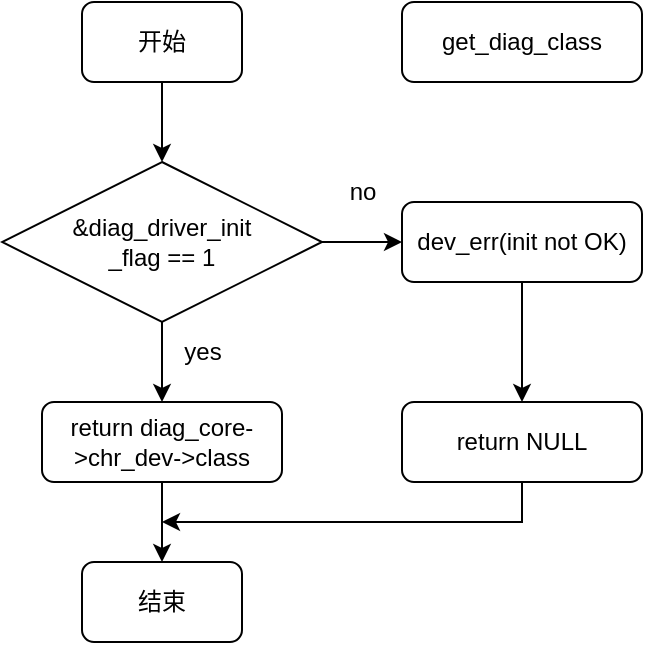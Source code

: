 <mxfile version="22.0.2" type="device">
  <diagram name="get_diag_class" id="ePVXwcREZpw7af7HRrSt">
    <mxGraphModel dx="979" dy="581" grid="1" gridSize="10" guides="1" tooltips="1" connect="1" arrows="1" fold="1" page="1" pageScale="1" pageWidth="827" pageHeight="1169" math="0" shadow="0">
      <root>
        <mxCell id="0" />
        <mxCell id="1" parent="0" />
        <mxCell id="8fN7ulb8IUMtJ917AMkK-2" style="edgeStyle=orthogonalEdgeStyle;rounded=0;orthogonalLoop=1;jettySize=auto;html=1;entryX=0.5;entryY=0;entryDx=0;entryDy=0;" edge="1" parent="1" source="rMURFbXMJQfSRE4jgRo0-2" target="8fN7ulb8IUMtJ917AMkK-1">
          <mxGeometry relative="1" as="geometry" />
        </mxCell>
        <mxCell id="rMURFbXMJQfSRE4jgRo0-2" value="开始" style="rounded=1;whiteSpace=wrap;html=1;" parent="1" vertex="1">
          <mxGeometry x="320" y="320" width="80" height="40" as="geometry" />
        </mxCell>
        <mxCell id="8fN7ulb8IUMtJ917AMkK-5" style="edgeStyle=orthogonalEdgeStyle;rounded=0;orthogonalLoop=1;jettySize=auto;html=1;entryX=0.5;entryY=0;entryDx=0;entryDy=0;" edge="1" parent="1" source="8fN7ulb8IUMtJ917AMkK-1" target="8fN7ulb8IUMtJ917AMkK-4">
          <mxGeometry relative="1" as="geometry" />
        </mxCell>
        <mxCell id="8fN7ulb8IUMtJ917AMkK-8" style="edgeStyle=orthogonalEdgeStyle;rounded=0;orthogonalLoop=1;jettySize=auto;html=1;entryX=0;entryY=0.5;entryDx=0;entryDy=0;" edge="1" parent="1" source="8fN7ulb8IUMtJ917AMkK-1" target="8fN7ulb8IUMtJ917AMkK-7">
          <mxGeometry relative="1" as="geometry" />
        </mxCell>
        <mxCell id="8fN7ulb8IUMtJ917AMkK-1" value="&amp;amp;diag_driver_init&lt;br&gt;_flag == 1" style="rhombus;whiteSpace=wrap;html=1;" vertex="1" parent="1">
          <mxGeometry x="280" y="400" width="160" height="80" as="geometry" />
        </mxCell>
        <mxCell id="8fN7ulb8IUMtJ917AMkK-3" value="get_diag_class" style="rounded=1;whiteSpace=wrap;html=1;" vertex="1" parent="1">
          <mxGeometry x="480" y="320" width="120" height="40" as="geometry" />
        </mxCell>
        <mxCell id="8fN7ulb8IUMtJ917AMkK-13" style="edgeStyle=orthogonalEdgeStyle;rounded=0;orthogonalLoop=1;jettySize=auto;html=1;entryX=0.5;entryY=0;entryDx=0;entryDy=0;" edge="1" parent="1" source="8fN7ulb8IUMtJ917AMkK-4" target="8fN7ulb8IUMtJ917AMkK-12">
          <mxGeometry relative="1" as="geometry" />
        </mxCell>
        <mxCell id="8fN7ulb8IUMtJ917AMkK-4" value="return diag_core-&amp;gt;chr_dev-&amp;gt;class" style="rounded=1;whiteSpace=wrap;html=1;" vertex="1" parent="1">
          <mxGeometry x="300" y="520" width="120" height="40" as="geometry" />
        </mxCell>
        <mxCell id="8fN7ulb8IUMtJ917AMkK-6" value="yes" style="text;html=1;align=center;verticalAlign=middle;resizable=0;points=[];autosize=1;strokeColor=none;fillColor=none;" vertex="1" parent="1">
          <mxGeometry x="360" y="480" width="40" height="30" as="geometry" />
        </mxCell>
        <mxCell id="8fN7ulb8IUMtJ917AMkK-11" style="edgeStyle=orthogonalEdgeStyle;rounded=0;orthogonalLoop=1;jettySize=auto;html=1;entryX=0.5;entryY=0;entryDx=0;entryDy=0;" edge="1" parent="1" source="8fN7ulb8IUMtJ917AMkK-7" target="8fN7ulb8IUMtJ917AMkK-10">
          <mxGeometry relative="1" as="geometry" />
        </mxCell>
        <mxCell id="8fN7ulb8IUMtJ917AMkK-7" value="dev_err(init not OK)" style="rounded=1;whiteSpace=wrap;html=1;" vertex="1" parent="1">
          <mxGeometry x="480" y="420" width="120" height="40" as="geometry" />
        </mxCell>
        <mxCell id="8fN7ulb8IUMtJ917AMkK-9" value="no" style="text;html=1;align=center;verticalAlign=middle;resizable=0;points=[];autosize=1;strokeColor=none;fillColor=none;" vertex="1" parent="1">
          <mxGeometry x="440" y="400" width="40" height="30" as="geometry" />
        </mxCell>
        <mxCell id="8fN7ulb8IUMtJ917AMkK-14" style="edgeStyle=orthogonalEdgeStyle;rounded=0;orthogonalLoop=1;jettySize=auto;html=1;" edge="1" parent="1" source="8fN7ulb8IUMtJ917AMkK-10">
          <mxGeometry relative="1" as="geometry">
            <mxPoint x="360" y="580" as="targetPoint" />
            <Array as="points">
              <mxPoint x="540" y="580" />
            </Array>
          </mxGeometry>
        </mxCell>
        <mxCell id="8fN7ulb8IUMtJ917AMkK-10" value="return NULL" style="rounded=1;whiteSpace=wrap;html=1;" vertex="1" parent="1">
          <mxGeometry x="480" y="520" width="120" height="40" as="geometry" />
        </mxCell>
        <mxCell id="8fN7ulb8IUMtJ917AMkK-12" value="结束" style="rounded=1;whiteSpace=wrap;html=1;" vertex="1" parent="1">
          <mxGeometry x="320" y="600" width="80" height="40" as="geometry" />
        </mxCell>
      </root>
    </mxGraphModel>
  </diagram>
</mxfile>
